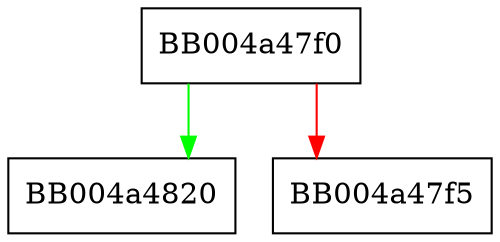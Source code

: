 digraph ssl_hmac_free {
  node [shape="box"];
  graph [splines=ortho];
  BB004a47f0 -> BB004a4820 [color="green"];
  BB004a47f0 -> BB004a47f5 [color="red"];
}